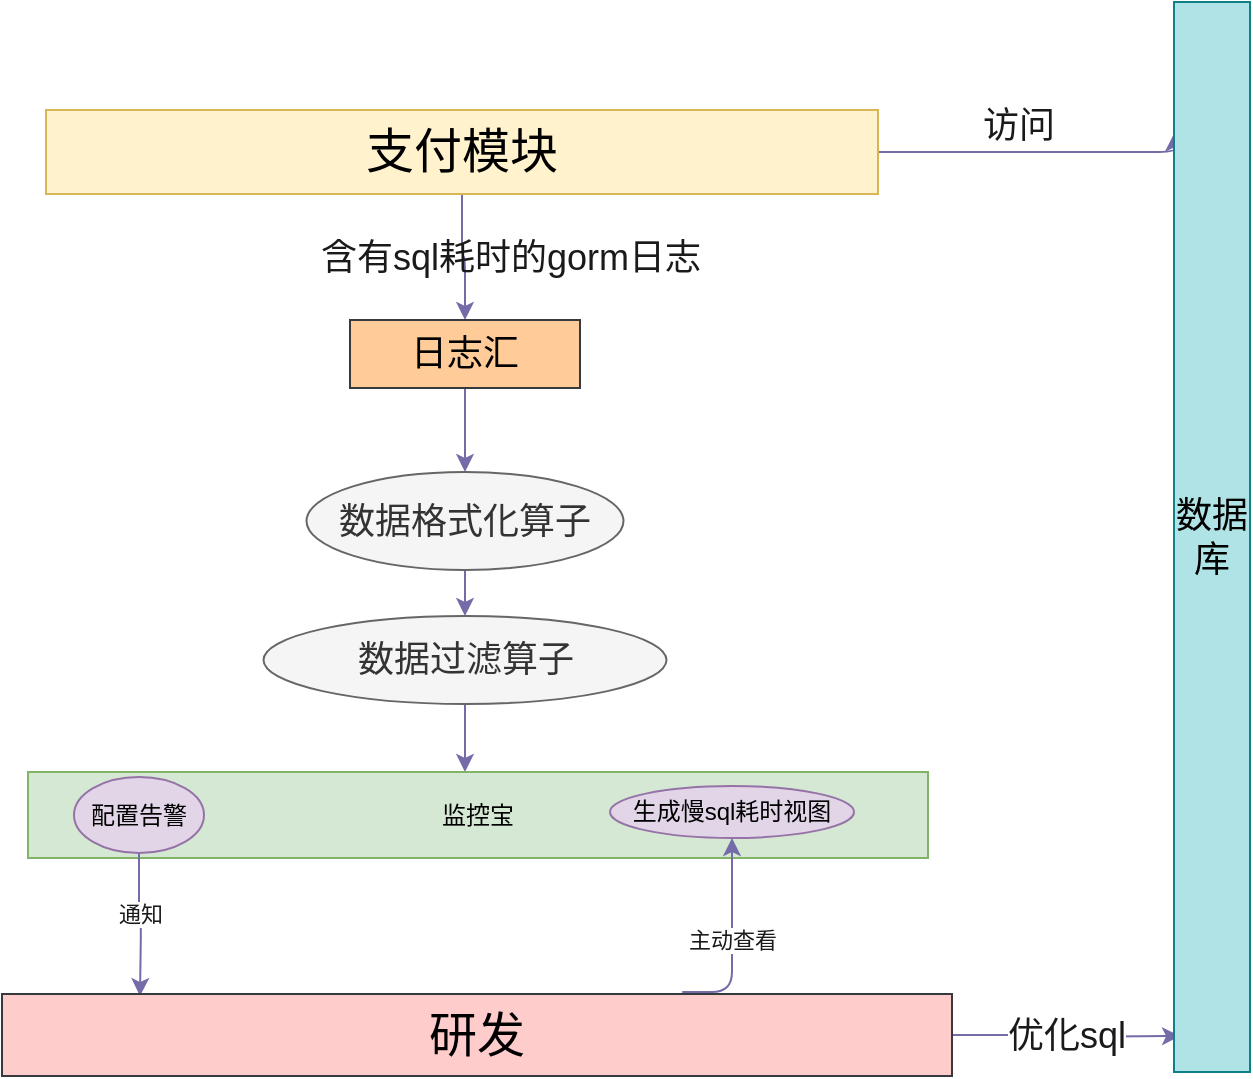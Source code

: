 <mxfile version="14.9.6" type="github">
  <diagram id="kt6DTYqpTYrn9F6qmWx3" name="Page-1">
    <mxGraphModel dx="1422" dy="762" grid="0" gridSize="10" guides="1" tooltips="1" connect="1" arrows="1" fold="1" page="1" pageScale="1" pageWidth="827" pageHeight="1169" math="0" shadow="0">
      <root>
        <mxCell id="0" />
        <mxCell id="1" parent="0" />
        <mxCell id="yzeiQHKdrXfGPjh7JLTs-7" style="edgeStyle=orthogonalEdgeStyle;orthogonalLoop=1;jettySize=auto;html=1;exitX=0.5;exitY=1;exitDx=0;exitDy=0;entryX=0.5;entryY=0;entryDx=0;entryDy=0;strokeColor=#736CA8;fontColor=#1A1A1A;" edge="1" parent="1" source="yzeiQHKdrXfGPjh7JLTs-1" target="yzeiQHKdrXfGPjh7JLTs-3">
          <mxGeometry relative="1" as="geometry" />
        </mxCell>
        <mxCell id="yzeiQHKdrXfGPjh7JLTs-22" style="edgeStyle=orthogonalEdgeStyle;orthogonalLoop=1;jettySize=auto;html=1;exitX=1;exitY=0.5;exitDx=0;exitDy=0;entryX=0;entryY=0.123;entryDx=0;entryDy=0;entryPerimeter=0;strokeColor=#736CA8;fontColor=#1A1A1A;" edge="1" parent="1" source="yzeiQHKdrXfGPjh7JLTs-1" target="yzeiQHKdrXfGPjh7JLTs-21">
          <mxGeometry relative="1" as="geometry">
            <Array as="points">
              <mxPoint x="777" y="349" />
            </Array>
          </mxGeometry>
        </mxCell>
        <mxCell id="yzeiQHKdrXfGPjh7JLTs-23" value="&lt;font style=&quot;font-size: 18px&quot;&gt;访问&lt;/font&gt;" style="edgeLabel;html=1;align=center;verticalAlign=middle;resizable=0;points=[];fontColor=#1A1A1A;" vertex="1" connectable="0" parent="yzeiQHKdrXfGPjh7JLTs-22">
          <mxGeometry x="-0.247" y="2" relative="1" as="geometry">
            <mxPoint x="11" y="-11" as="offset" />
          </mxGeometry>
        </mxCell>
        <mxCell id="yzeiQHKdrXfGPjh7JLTs-1" value="&lt;font style=&quot;font-size: 24px&quot;&gt;支付模块&lt;/font&gt;" style="whiteSpace=wrap;html=1;fillColor=#fff2cc;strokeColor=#d6b656;" vertex="1" parent="1">
          <mxGeometry x="213" y="328" width="416" height="42" as="geometry" />
        </mxCell>
        <mxCell id="yzeiQHKdrXfGPjh7JLTs-8" style="edgeStyle=orthogonalEdgeStyle;orthogonalLoop=1;jettySize=auto;html=1;exitX=0.5;exitY=1;exitDx=0;exitDy=0;strokeColor=#736CA8;fontColor=#1A1A1A;" edge="1" parent="1" source="yzeiQHKdrXfGPjh7JLTs-3" target="yzeiQHKdrXfGPjh7JLTs-9">
          <mxGeometry relative="1" as="geometry">
            <mxPoint x="423" y="502" as="targetPoint" />
          </mxGeometry>
        </mxCell>
        <mxCell id="yzeiQHKdrXfGPjh7JLTs-3" value="&lt;font style=&quot;font-size: 18px&quot;&gt;日志汇&lt;/font&gt;" style="whiteSpace=wrap;html=1;fillColor=#ffcc99;strokeColor=#36393d;" vertex="1" parent="1">
          <mxGeometry x="365" y="433" width="115" height="34" as="geometry" />
        </mxCell>
        <mxCell id="yzeiQHKdrXfGPjh7JLTs-5" value="&lt;font style=&quot;font-size: 18px&quot;&gt;含有sql耗时的gorm日志&lt;/font&gt;" style="text;html=1;strokeColor=none;fillColor=none;align=center;verticalAlign=middle;whiteSpace=wrap;fontColor=#1A1A1A;" vertex="1" parent="1">
          <mxGeometry x="333" y="393" width="225" height="17" as="geometry" />
        </mxCell>
        <mxCell id="yzeiQHKdrXfGPjh7JLTs-10" style="edgeStyle=orthogonalEdgeStyle;orthogonalLoop=1;jettySize=auto;html=1;exitX=0.5;exitY=1;exitDx=0;exitDy=0;strokeColor=#736CA8;fontColor=#1A1A1A;" edge="1" parent="1" source="yzeiQHKdrXfGPjh7JLTs-9" target="yzeiQHKdrXfGPjh7JLTs-11">
          <mxGeometry relative="1" as="geometry">
            <mxPoint x="423" y="592" as="targetPoint" />
          </mxGeometry>
        </mxCell>
        <mxCell id="yzeiQHKdrXfGPjh7JLTs-9" value="&lt;font style=&quot;font-size: 18px&quot;&gt;数据格式化算子&lt;/font&gt;" style="ellipse;whiteSpace=wrap;html=1;fillColor=#f5f5f5;strokeColor=#666666;fontColor=#333333;" vertex="1" parent="1">
          <mxGeometry x="343.25" y="509" width="158.5" height="49" as="geometry" />
        </mxCell>
        <mxCell id="yzeiQHKdrXfGPjh7JLTs-12" style="edgeStyle=orthogonalEdgeStyle;orthogonalLoop=1;jettySize=auto;html=1;exitX=0.5;exitY=1;exitDx=0;exitDy=0;strokeColor=#736CA8;fontColor=#1A1A1A;" edge="1" parent="1" source="yzeiQHKdrXfGPjh7JLTs-11">
          <mxGeometry relative="1" as="geometry">
            <mxPoint x="422.5" y="659" as="targetPoint" />
          </mxGeometry>
        </mxCell>
        <mxCell id="yzeiQHKdrXfGPjh7JLTs-11" value="&lt;font style=&quot;font-size: 18px&quot;&gt;数据过滤算子&lt;/font&gt;" style="ellipse;whiteSpace=wrap;html=1;fillColor=#f5f5f5;strokeColor=#666666;fontColor=#333333;" vertex="1" parent="1">
          <mxGeometry x="321.75" y="581" width="201.5" height="44" as="geometry" />
        </mxCell>
        <mxCell id="yzeiQHKdrXfGPjh7JLTs-14" value="监控宝" style="whiteSpace=wrap;html=1;fillColor=#d5e8d4;strokeColor=#82b366;" vertex="1" parent="1">
          <mxGeometry x="204" y="659" width="450" height="43" as="geometry" />
        </mxCell>
        <mxCell id="yzeiQHKdrXfGPjh7JLTs-17" value="通知" style="edgeStyle=orthogonalEdgeStyle;orthogonalLoop=1;jettySize=auto;html=1;exitX=0.5;exitY=1;exitDx=0;exitDy=0;strokeColor=#736CA8;fontColor=#1A1A1A;" edge="1" parent="1" source="yzeiQHKdrXfGPjh7JLTs-15">
          <mxGeometry x="0.008" y="5" relative="1" as="geometry">
            <mxPoint x="260" y="771" as="targetPoint" />
            <mxPoint as="offset" />
          </mxGeometry>
        </mxCell>
        <mxCell id="yzeiQHKdrXfGPjh7JLTs-15" value="配置告警" style="ellipse;whiteSpace=wrap;html=1;fillColor=#e1d5e7;strokeColor=#9673a6;" vertex="1" parent="1">
          <mxGeometry x="227" y="661.5" width="65" height="38" as="geometry" />
        </mxCell>
        <mxCell id="yzeiQHKdrXfGPjh7JLTs-16" value="生成慢sql耗时视图" style="ellipse;whiteSpace=wrap;html=1;fillColor=#e1d5e7;strokeColor=#9673a6;" vertex="1" parent="1">
          <mxGeometry x="495" y="666" width="122" height="26" as="geometry" />
        </mxCell>
        <mxCell id="yzeiQHKdrXfGPjh7JLTs-19" value="主动查看" style="edgeStyle=orthogonalEdgeStyle;orthogonalLoop=1;jettySize=auto;html=1;exitX=0.716;exitY=-0.025;exitDx=0;exitDy=0;exitPerimeter=0;strokeColor=#736CA8;fontColor=#1A1A1A;" edge="1" parent="1" source="yzeiQHKdrXfGPjh7JLTs-18" target="yzeiQHKdrXfGPjh7JLTs-16">
          <mxGeometry relative="1" as="geometry">
            <Array as="points">
              <mxPoint x="556" y="769" />
            </Array>
          </mxGeometry>
        </mxCell>
        <mxCell id="yzeiQHKdrXfGPjh7JLTs-26" value="&lt;font style=&quot;font-size: 18px&quot;&gt;优化sql&lt;/font&gt;" style="edgeStyle=orthogonalEdgeStyle;orthogonalLoop=1;jettySize=auto;html=1;exitX=1;exitY=0.5;exitDx=0;exitDy=0;strokeColor=#736CA8;fontColor=#1A1A1A;" edge="1" parent="1" source="yzeiQHKdrXfGPjh7JLTs-18">
          <mxGeometry relative="1" as="geometry">
            <mxPoint x="780" y="791" as="targetPoint" />
          </mxGeometry>
        </mxCell>
        <mxCell id="yzeiQHKdrXfGPjh7JLTs-18" value="&lt;font style=&quot;font-size: 24px&quot;&gt;研发&lt;/font&gt;" style="whiteSpace=wrap;html=1;fillColor=#ffcccc;strokeColor=#36393d;" vertex="1" parent="1">
          <mxGeometry x="191" y="770" width="475" height="41" as="geometry" />
        </mxCell>
        <mxCell id="yzeiQHKdrXfGPjh7JLTs-21" value="&lt;font style=&quot;font-size: 18px&quot;&gt;数据库&lt;/font&gt;" style="whiteSpace=wrap;html=1;fillColor=#b0e3e6;strokeColor=#0e8088;" vertex="1" parent="1">
          <mxGeometry x="777" y="274" width="38" height="535" as="geometry" />
        </mxCell>
      </root>
    </mxGraphModel>
  </diagram>
</mxfile>
